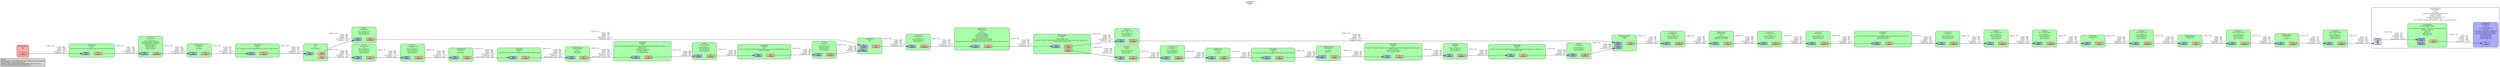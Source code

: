 digraph pipeline {
  rankdir=LR;
  fontname="sans";
  fontsize="10";
  labelloc=t;
  nodesep=.1;
  ranksep=.2;
  label="<GstPipeline>\npipeline0\n[>]";
  node [style="filled,rounded", shape=box, fontsize="9", fontname="sans", margin="0.0,0.0"];
  edge [labelfontsize="6", fontsize="9", fontname="monospace"];
  
  legend [
    pos="0,0!",
    margin="0.05,0.05",
    style="filled",
    label="Legend\lElement-States: [~] void-pending, [0] null, [-] ready, [=] paused, [>] playing\lPad-Activation: [-] none, [>] push, [<] pull\lPad-Flags: [b]locked, [f]lushing, [b]locking, [E]OS; upper-case is set\lPad-Task: [T] has started task, [t] has paused task\l",
  ];
  subgraph cluster_capsfilter3_0x8a94b40 {
    fontname="Bitstream Vera Sans";
    fontsize="8";
    style="filled,rounded";
    color=black;
    label="GstCapsFilter\ncapsfilter3\n[>]\ncaps=video/x-raw, format=(string)RGB, width=(int)128, height=(int)256";
    subgraph cluster_capsfilter3_0x8a94b40_sink {
      label="";
      style="invis";
      capsfilter3_0x8a94b40_sink_0x8a799e0 [color=black, fillcolor="#aaaaff", label="sink\n[>][bfb]", height="0.2", style="filled,solid"];
    }

    subgraph cluster_capsfilter3_0x8a94b40_src {
      label="";
      style="invis";
      capsfilter3_0x8a94b40_src_0x8a79c30 [color=black, fillcolor="#ffaaaa", label="src\n[>][bfb]", height="0.2", style="filled,solid"];
    }

    capsfilter3_0x8a94b40_sink_0x8a799e0 -> capsfilter3_0x8a94b40_src_0x8a79c30 [style="invis"];
    fillcolor="#aaffaa";
  }

  capsfilter3_0x8a94b40_src_0x8a79c30 -> videoconvert1_0x9f899a0_sink_0x8a48bf0 [label="video/x-raw\l              format: RGB\l               width: 128\l              height: 256\l           framerate: 0/1\l"]
  subgraph cluster_capsfilter2_0x8a94800 {
    fontname="Bitstream Vera Sans";
    fontsize="8";
    style="filled,rounded";
    color=black;
    label="GstCapsFilter\ncapsfilter2\n[>]\ncaps=video/x-raw, format=(string)RGB, width=(int)640, height=(int)640";
    subgraph cluster_capsfilter2_0x8a94800_sink {
      label="";
      style="invis";
      capsfilter2_0x8a94800_sink_0x8a79540 [color=black, fillcolor="#aaaaff", label="sink\n[>][bfb]", height="0.2", style="filled,solid"];
    }

    subgraph cluster_capsfilter2_0x8a94800_src {
      label="";
      style="invis";
      capsfilter2_0x8a94800_src_0x8a79790 [color=black, fillcolor="#ffaaaa", label="src\n[>][bfb]", height="0.2", style="filled,solid"];
    }

    capsfilter2_0x8a94800_sink_0x8a79540 -> capsfilter2_0x8a94800_src_0x8a79790 [style="invis"];
    fillcolor="#aaffaa";
  }

  capsfilter2_0x8a94800_src_0x8a79790 -> videoconvert0_0x9f88b00_sink_0x9f908b0 [label="video/x-raw\l              format: RGB\l               width: 640\l              height: 640\l         colorimetry: 1:1:5:1\l           framerate: 30/1\l  pixel-aspect-ratio: 16/9\l"]
  subgraph cluster_capsfilter1_0x8a944c0 {
    fontname="Bitstream Vera Sans";
    fontsize="8";
    style="filled,rounded";
    color=black;
    label="GstCapsFilter\ncapsfilter1\n[>]\ncaps=video/x-raw, format=(string)RGB, width=(int)576, height=(int)324";
    subgraph cluster_capsfilter1_0x8a944c0_sink {
      label="";
      style="invis";
      capsfilter1_0x8a944c0_sink_0x8a790a0 [color=black, fillcolor="#aaaaff", label="sink\n[>][bfb]", height="0.2", style="filled,solid"];
    }

    subgraph cluster_capsfilter1_0x8a944c0_src {
      label="";
      style="invis";
      capsfilter1_0x8a944c0_src_0x8a792f0 [color=black, fillcolor="#ffaaaa", label="src\n[>][bfb]", height="0.2", style="filled,solid"];
    }

    capsfilter1_0x8a944c0_sink_0x8a790a0 -> capsfilter1_0x8a944c0_src_0x8a792f0 [style="invis"];
    fillcolor="#aaffaa";
  }

  capsfilter1_0x8a944c0_src_0x8a792f0 -> t_0x9f71150_sink_0x9f6f070 [label="video/x-raw\l              format: RGB\l               width: 576\l              height: 324\l         colorimetry: 1:1:5:1\l           framerate: 30/1\l"]
  subgraph cluster_capsfilter0_0x8a94180 {
    fontname="Bitstream Vera Sans";
    fontsize="8";
    style="filled,rounded";
    color=black;
    label="GstCapsFilter\ncapsfilter0\n[>]\ncaps=video/x-raw, format=(string)RGB, width=(int)2304, height=(int)1296";
    subgraph cluster_capsfilter0_0x8a94180_sink {
      label="";
      style="invis";
      capsfilter0_0x8a94180_sink_0x8a78c00 [color=black, fillcolor="#aaaaff", label="sink\n[>][bfb]", height="0.2", style="filled,solid"];
    }

    subgraph cluster_capsfilter0_0x8a94180_src {
      label="";
      style="invis";
      capsfilter0_0x8a94180_src_0x8a78e50 [color=black, fillcolor="#ffaaaa", label="src\n[>][bfb]", height="0.2", style="filled,solid"];
    }

    capsfilter0_0x8a94180_sink_0x8a78c00 -> capsfilter0_0x8a94180_src_0x8a78e50 [style="invis"];
    fillcolor="#aaffaa";
  }

  capsfilter0_0x8a94180_src_0x8a78e50 -> queue_src_scale_0x9f7c110_sink_0x9f6e730 [label="video/x-raw\l              format: RGB\l               width: 2304\l              height: 1296\l         colorimetry: 1:1:5:1\l           framerate: 30/1\l"]
  subgraph cluster_hailo_display_0x8a90050 {
    fontname="Bitstream Vera Sans";
    fontsize="8";
    style="filled,rounded";
    color=black;
    label="GstFPSDisplaySink\nhailo_display\n[>]\nsync=FALSE\nvideo-sink=(GstXvImageSink) xvimagesink0\nmax-fps=27.177647\nmin-fps=21.950911\nsignal-fps-measurements=TRUE\nframes-rendered=69\nlast-message=\"rendered: 66, dropped: 0, current: 27.18, average: 25.38\"";
    subgraph cluster_hailo_display_0x8a90050_sink {
      label="";
      style="invis";
      _proxypad0_0x9f74390 [color=black, fillcolor="#ddddff", label="proxypad0\n[>][bfb]", height="0.2", style="filled,solid"];
    hailo_display_0x8a90050_sink_0x8a92050 -> _proxypad0_0x9f74390 [style=dashed, minlen=0]
      hailo_display_0x8a90050_sink_0x8a92050 [color=black, fillcolor="#ddddff", label="sink\n[>][bfb]", height="0.2", style="filled,solid"];
    }

    fillcolor="#ffffff";
    subgraph cluster_fps_display_text_overlay_0xc1ec060 {
      fontname="Bitstream Vera Sans";
      fontsize="8";
      style="filled,rounded";
      color=black;
      label="GstTextOverlay\nfps-display-text-overlay\n[>]\ntext=\"rendered: 66, dropped: 0, current: 27.18, average: 25.38\"\nfont-desc=\"Sans 15\"\ntext-x=29\ntext-y=277\ntext-width=516\ntext-height=20";
      subgraph cluster_fps_display_text_overlay_0xc1ec060_sink {
        label="";
        style="invis";
        fps_display_text_overlay_0xc1ec060_video_sink_0xa92c1b0 [color=black, fillcolor="#aaaaff", label="video_sink\n[>][bfb]", height="0.2", style="filled,solid"];
        fps_display_text_overlay_0xc1ec060_text_sink_0xa92c400 [color=black, fillcolor="#aaaaff", label="text_sink\n[>][bfb]", height="0.2", style="filled,solid"];
      }

      subgraph cluster_fps_display_text_overlay_0xc1ec060_src {
        label="";
        style="invis";
        fps_display_text_overlay_0xc1ec060_src_0xa92c650 [color=black, fillcolor="#ffaaaa", label="src\n[>][bfb]", height="0.2", style="filled,solid"];
      }

      fps_display_text_overlay_0xc1ec060_video_sink_0xa92c1b0 -> fps_display_text_overlay_0xc1ec060_src_0xa92c650 [style="invis"];
      fillcolor="#aaffaa";
    }

    _proxypad0_0x9f74390 -> fps_display_text_overlay_0xc1ec060_video_sink_0xa92c1b0 [label="video/x-raw\l               width: 576\l              height: 324\l           framerate: 30/1\l              format: YV12\l         colorimetry: 2:4:5:1\l"]
    fps_display_text_overlay_0xc1ec060_src_0xa92c650 -> xvimagesink0_0x8a8c770_sink_0x8a789b0 [label="video/x-raw\l               width: 576\l              height: 324\l           framerate: 30/1\l              format: YV12\l         colorimetry: 2:4:5:1\l"]
    subgraph cluster_xvimagesink0_0x8a8c770 {
      fontname="Bitstream Vera Sans";
      fontsize="8";
      style="filled,rounded";
      color=black;
      label="GstXvImageSink\nxvimagesink0\n[>]\nsync=FALSE\nmax-lateness=5000000\nqos=TRUE\nlast-sample=((GstSample*) 0x9f52ec0)\nprocessing-deadline=15000000\ndevice-name=\"glamor textured video\"\ndouble-buffer=FALSE\ncolorkey=526352\nwindow-width=576\nwindow-height=324";
      subgraph cluster_xvimagesink0_0x8a8c770_sink {
        label="";
        style="invis";
        xvimagesink0_0x8a8c770_sink_0x8a789b0 [color=black, fillcolor="#aaaaff", label="sink\n[>][bfb]", height="0.2", style="filled,solid"];
      }

      fillcolor="#aaaaff";
    }

  }

  subgraph cluster_queue_hailo_display_0x8a7c1b0 {
    fontname="Bitstream Vera Sans";
    fontsize="8";
    style="filled,rounded";
    color=black;
    label="GstQueue\nqueue_hailo_display\n[>]\nmax-size-buffers=3\nmax-size-bytes=0\nmax-size-time=0\nleaky=upstream";
    subgraph cluster_queue_hailo_display_0x8a7c1b0_sink {
      label="";
      style="invis";
      queue_hailo_display_0x8a7c1b0_sink_0x8a78510 [color=black, fillcolor="#aaaaff", label="sink\n[>][bfb]", height="0.2", style="filled,solid"];
    }

    subgraph cluster_queue_hailo_display_0x8a7c1b0_src {
      label="";
      style="invis";
      queue_hailo_display_0x8a7c1b0_src_0x8a78760 [color=black, fillcolor="#ffaaaa", label="src\n[>][bfb][T]", height="0.2", style="filled,solid"];
    }

    queue_hailo_display_0x8a7c1b0_sink_0x8a78510 -> queue_hailo_display_0x8a7c1b0_src_0x8a78760 [style="invis"];
    fillcolor="#aaffaa";
  }

  queue_hailo_display_0x8a7c1b0_src_0x8a78760 -> hailo_display_0x8a90050_sink_0x8a92050 [label="video/x-raw\l               width: 576\l              height: 324\l           framerate: 30/1\l              format: YV12\l         colorimetry: 2:4:5:1\l"]
  subgraph cluster_videoconvert2_0x9f89e80 {
    fontname="Bitstream Vera Sans";
    fontsize="8";
    style="filled,rounded";
    color=black;
    label="GstVideoConvert\nvideoconvert2\n[>]\nn-threads=3";
    subgraph cluster_videoconvert2_0x9f89e80_sink {
      label="";
      style="invis";
      videoconvert2_0x9f89e80_sink_0x8a78070 [color=black, fillcolor="#aaaaff", label="sink\n[>][bfb]", height="0.2", style="filled,solid"];
    }

    subgraph cluster_videoconvert2_0x9f89e80_src {
      label="";
      style="invis";
      videoconvert2_0x9f89e80_src_0x8a782c0 [color=black, fillcolor="#ffaaaa", label="src\n[>][bfb]", height="0.2", style="filled,solid"];
    }

    videoconvert2_0x9f89e80_sink_0x8a78070 -> videoconvert2_0x9f89e80_src_0x8a782c0 [style="invis"];
    fillcolor="#aaffaa";
  }

  videoconvert2_0x9f89e80_src_0x8a782c0 -> queue_hailo_display_0x8a7c1b0_sink_0x8a78510 [label="video/x-raw\l               width: 576\l              height: 324\l           framerate: 30/1\l              format: YV12\l         colorimetry: 2:4:5:1\l"]
  subgraph cluster_queue_videoconvert_0x8a4dcb0 {
    fontname="Bitstream Vera Sans";
    fontsize="8";
    style="filled,rounded";
    color=black;
    label="GstQueue\nqueue_videoconvert\n[>]\nmax-size-buffers=3\nmax-size-bytes=0\nmax-size-time=0\nleaky=upstream";
    subgraph cluster_queue_videoconvert_0x8a4dcb0_sink {
      label="";
      style="invis";
      queue_videoconvert_0x8a4dcb0_sink_0x8a65a60 [color=black, fillcolor="#aaaaff", label="sink\n[>][bfb]", height="0.2", style="filled,solid"];
    }

    subgraph cluster_queue_videoconvert_0x8a4dcb0_src {
      label="";
      style="invis";
      queue_videoconvert_0x8a4dcb0_src_0x8a65cb0 [color=black, fillcolor="#ffaaaa", label="src\n[>][bfb][T]", height="0.2", style="filled,solid"];
    }

    queue_videoconvert_0x8a4dcb0_sink_0x8a65a60 -> queue_videoconvert_0x8a4dcb0_src_0x8a65cb0 [style="invis"];
    fillcolor="#aaffaa";
  }

  queue_videoconvert_0x8a4dcb0_src_0x8a65cb0 -> videoconvert2_0x9f89e80_sink_0x8a78070 [label="video/x-raw\l              format: RGB\l               width: 576\l              height: 324\l         colorimetry: 1:1:5:1\l           framerate: 30/1\l"]
  subgraph cluster_hailooverlay0_0x8a762d0 {
    fontname="Bitstream Vera Sans";
    fontsize="8";
    style="filled,rounded";
    color=black;
    label="GstHailoOverlay\nhailooverlay0\n[>]";
    subgraph cluster_hailooverlay0_0x8a762d0_sink {
      label="";
      style="invis";
      hailooverlay0_0x8a762d0_sink_0x8a655c0 [color=black, fillcolor="#aaaaff", label="sink\n[>][bfb]", height="0.2", style="filled,solid"];
    }

    subgraph cluster_hailooverlay0_0x8a762d0_src {
      label="";
      style="invis";
      hailooverlay0_0x8a762d0_src_0x8a65810 [color=black, fillcolor="#ffaaaa", label="src\n[>][bfb]", height="0.2", style="filled,solid"];
    }

    hailooverlay0_0x8a762d0_sink_0x8a655c0 -> hailooverlay0_0x8a762d0_src_0x8a65810 [style="invis"];
    fillcolor="#aaffaa";
  }

  hailooverlay0_0x8a762d0_src_0x8a65810 -> queue_videoconvert_0x8a4dcb0_sink_0x8a65a60 [label="video/x-raw\l              format: RGB\l               width: 576\l              height: 324\l         colorimetry: 1:1:5:1\l           framerate: 30/1\l"]
  subgraph cluster_queue_hailooverlay_0x8a4d9b0 {
    fontname="Bitstream Vera Sans";
    fontsize="8";
    style="filled,rounded";
    color=black;
    label="GstQueue\nqueue_hailooverlay\n[>]\nmax-size-buffers=3\nmax-size-bytes=0\nmax-size-time=0\nleaky=upstream";
    subgraph cluster_queue_hailooverlay_0x8a4d9b0_sink {
      label="";
      style="invis";
      queue_hailooverlay_0x8a4d9b0_sink_0x8a65120 [color=black, fillcolor="#aaaaff", label="sink\n[>][bfb]", height="0.2", style="filled,solid"];
    }

    subgraph cluster_queue_hailooverlay_0x8a4d9b0_src {
      label="";
      style="invis";
      queue_hailooverlay_0x8a4d9b0_src_0x8a65370 [color=black, fillcolor="#ffaaaa", label="src\n[>][bfb][T]", height="0.2", style="filled,solid"];
    }

    queue_hailooverlay_0x8a4d9b0_sink_0x8a65120 -> queue_hailooverlay_0x8a4d9b0_src_0x8a65370 [style="invis"];
    fillcolor="#aaffaa";
  }

  queue_hailooverlay_0x8a4d9b0_src_0x8a65370 -> hailooverlay0_0x8a762d0_sink_0x8a655c0 [label="video/x-raw\l              format: RGB\l               width: 576\l              height: 324\l         colorimetry: 1:1:5:1\l           framerate: 30/1\l"]
  subgraph cluster_identity_callback_0x8a702c0 {
    fontname="Bitstream Vera Sans";
    fontsize="8";
    style="filled,rounded";
    color=black;
    label="GstIdentity\nidentity_callback\n[>]";
    subgraph cluster_identity_callback_0x8a702c0_sink {
      label="";
      style="invis";
      identity_callback_0x8a702c0_sink_0x8a64c80 [color=black, fillcolor="#aaaaff", label="sink\n[>][bfb]", height="0.2", style="filled,solid"];
    }

    subgraph cluster_identity_callback_0x8a702c0_src {
      label="";
      style="invis";
      identity_callback_0x8a702c0_src_0x8a64ed0 [color=black, fillcolor="#ffaaaa", label="src\n[>][bfb]", height="0.2", style="filled,solid"];
    }

    identity_callback_0x8a702c0_sink_0x8a64c80 -> identity_callback_0x8a702c0_src_0x8a64ed0 [style="invis"];
    fillcolor="#aaffaa";
  }

  identity_callback_0x8a702c0_src_0x8a64ed0 -> queue_hailooverlay_0x8a4d9b0_sink_0x8a65120 [label="video/x-raw\l              format: RGB\l               width: 576\l              height: 324\l         colorimetry: 1:1:5:1\l           framerate: 30/1\l"]
  subgraph cluster_queue_user_callback_0x8a4d6b0 {
    fontname="Bitstream Vera Sans";
    fontsize="8";
    style="filled,rounded";
    color=black;
    label="GstQueue\nqueue_user_callback\n[>]\nmax-size-buffers=3\nmax-size-bytes=0\nmax-size-time=0\nleaky=upstream";
    subgraph cluster_queue_user_callback_0x8a4d6b0_sink {
      label="";
      style="invis";
      queue_user_callback_0x8a4d6b0_sink_0x8a647e0 [color=black, fillcolor="#aaaaff", label="sink\n[>][bfb]", height="0.2", style="filled,solid"];
    }

    subgraph cluster_queue_user_callback_0x8a4d6b0_src {
      label="";
      style="invis";
      queue_user_callback_0x8a4d6b0_src_0x8a64a30 [color=black, fillcolor="#ffaaaa", label="src\n[>][bfb][T]", height="0.2", style="filled,solid"];
    }

    queue_user_callback_0x8a4d6b0_sink_0x8a647e0 -> queue_user_callback_0x8a4d6b0_src_0x8a64a30 [style="invis"];
    fillcolor="#aaffaa";
  }

  queue_user_callback_0x8a4d6b0_src_0x8a64a30 -> identity_callback_0x8a702c0_sink_0x8a64c80 [label="video/x-raw\l              format: RGB\l               width: 576\l              height: 324\l         colorimetry: 1:1:5:1\l           framerate: 30/1\l"]
  subgraph cluster_queue_hailo_python_0x8a4d3b0 {
    fontname="Bitstream Vera Sans";
    fontsize="8";
    style="filled,rounded";
    color=black;
    label="GstQueue\nqueue_hailo_python\n[>]\nmax-size-buffers=3\nmax-size-bytes=0\nmax-size-time=0\nleaky=upstream";
    subgraph cluster_queue_hailo_python_0x8a4d3b0_sink {
      label="";
      style="invis";
      queue_hailo_python_0x8a4d3b0_sink_0x8a64340 [color=black, fillcolor="#aaaaff", label="sink\n[>][bfb]", height="0.2", style="filled,solid"];
    }

    subgraph cluster_queue_hailo_python_0x8a4d3b0_src {
      label="";
      style="invis";
      queue_hailo_python_0x8a4d3b0_src_0x8a64590 [color=black, fillcolor="#ffaaaa", label="src\n[>][bfb][T]", height="0.2", style="filled,solid"];
    }

    queue_hailo_python_0x8a4d3b0_sink_0x8a64340 -> queue_hailo_python_0x8a4d3b0_src_0x8a64590 [style="invis"];
    fillcolor="#aaffaa";
  }

  queue_hailo_python_0x8a4d3b0_src_0x8a64590 -> queue_user_callback_0x8a4d6b0_sink_0x8a647e0 [label="video/x-raw\l              format: RGB\l               width: 576\l              height: 324\l         colorimetry: 1:1:5:1\l           framerate: 30/1\l"]
  subgraph cluster_hailo_post_draw_0x8a4d0b0 {
    fontname="Bitstream Vera Sans";
    fontsize="8";
    style="filled,rounded";
    color=black;
    label="GstQueue\nhailo_post_draw\n[>]\nmax-size-buffers=30\nmax-size-bytes=0\nmax-size-time=0";
    subgraph cluster_hailo_post_draw_0x8a4d0b0_sink {
      label="";
      style="invis";
      hailo_post_draw_0x8a4d0b0_sink_0x8a57c70 [color=black, fillcolor="#aaaaff", label="sink\n[>][bfb]", height="0.2", style="filled,solid"];
    }

    subgraph cluster_hailo_post_draw_0x8a4d0b0_src {
      label="";
      style="invis";
      hailo_post_draw_0x8a4d0b0_src_0x8a640f0 [color=black, fillcolor="#ffaaaa", label="src\n[>][bfb][T]", height="0.2", style="filled,solid"];
    }

    hailo_post_draw_0x8a4d0b0_sink_0x8a57c70 -> hailo_post_draw_0x8a4d0b0_src_0x8a640f0 [style="invis"];
    fillcolor="#aaffaa";
  }

  hailo_post_draw_0x8a4d0b0_src_0x8a640f0 -> queue_hailo_python_0x8a4d3b0_sink_0x8a64340 [label="video/x-raw\l              format: RGB\l               width: 576\l              height: 324\l         colorimetry: 1:1:5:1\l           framerate: 30/1\l"]
  subgraph cluster_hailofilter2_0x8a38860 {
    fontname="Bitstream Vera Sans";
    fontsize="8";
    style="filled,rounded";
    color=black;
    label="GstHailofilter\nhailofilter2\n[>]\nso-path=\"/home/rpi5-reanov/Documents/RoadFlea/hailo-rpi5-examples/basic_pipelines/../re…\nuse-gst-buffer=TRUE\nconfig-path=\"NULL\"";
    subgraph cluster_hailofilter2_0x8a38860_sink {
      label="";
      style="invis";
      hailofilter2_0x8a38860_sink_0x8a577d0 [color=black, fillcolor="#aaaaff", label="sink\n[>][bfb]", height="0.2", style="filled,solid"];
    }

    subgraph cluster_hailofilter2_0x8a38860_src {
      label="";
      style="invis";
      hailofilter2_0x8a38860_src_0x8a57a20 [color=black, fillcolor="#ffaaaa", label="src\n[>][bfb]", height="0.2", style="filled,solid"];
    }

    hailofilter2_0x8a38860_sink_0x8a577d0 -> hailofilter2_0x8a38860_src_0x8a57a20 [style="invis"];
    fillcolor="#aaffaa";
  }

  hailofilter2_0x8a38860_src_0x8a57a20 -> hailo_post_draw_0x8a4d0b0_sink_0x8a57c70 [label="video/x-raw\l              format: RGB\l               width: 576\l              height: 324\l         colorimetry: 1:1:5:1\l           framerate: 30/1\l"]
  subgraph cluster_hailo_pre_draw_0x8a4cdb0 {
    fontname="Bitstream Vera Sans";
    fontsize="8";
    style="filled,rounded";
    color=black;
    label="GstQueue\nhailo_pre_draw\n[>]\nmax-size-buffers=30\nmax-size-bytes=0\nmax-size-time=0";
    subgraph cluster_hailo_pre_draw_0x8a4cdb0_sink {
      label="";
      style="invis";
      hailo_pre_draw_0x8a4cdb0_sink_0x8a57330 [color=black, fillcolor="#aaaaff", label="sink\n[>][bfb]", height="0.2", style="filled,solid"];
    }

    subgraph cluster_hailo_pre_draw_0x8a4cdb0_src {
      label="";
      style="invis";
      hailo_pre_draw_0x8a4cdb0_src_0x8a57580 [color=black, fillcolor="#ffaaaa", label="src\n[>][bfb][T]", height="0.2", style="filled,solid"];
    }

    hailo_pre_draw_0x8a4cdb0_sink_0x8a57330 -> hailo_pre_draw_0x8a4cdb0_src_0x8a57580 [style="invis"];
    fillcolor="#aaffaa";
  }

  hailo_pre_draw_0x8a4cdb0_src_0x8a57580 -> hailofilter2_0x8a38860_sink_0x8a577d0 [label="video/x-raw\l              format: RGB\l               width: 576\l              height: 324\l         colorimetry: 1:1:5:1\l           framerate: 30/1\l"]
  subgraph cluster_hailo_post_gallery_0x8a4cab0 {
    fontname="Bitstream Vera Sans";
    fontsize="8";
    style="filled,rounded";
    color=black;
    label="GstQueue\nhailo_post_gallery\n[>]\nmax-size-buffers=30\nmax-size-bytes=0\nmax-size-time=0";
    subgraph cluster_hailo_post_gallery_0x8a4cab0_sink {
      label="";
      style="invis";
      hailo_post_gallery_0x8a4cab0_sink_0x8a56e90 [color=black, fillcolor="#aaaaff", label="sink\n[>][bfb]", height="0.2", style="filled,solid"];
    }

    subgraph cluster_hailo_post_gallery_0x8a4cab0_src {
      label="";
      style="invis";
      hailo_post_gallery_0x8a4cab0_src_0x8a570e0 [color=black, fillcolor="#ffaaaa", label="src\n[>][bfb][T]", height="0.2", style="filled,solid"];
    }

    hailo_post_gallery_0x8a4cab0_sink_0x8a56e90 -> hailo_post_gallery_0x8a4cab0_src_0x8a570e0 [style="invis"];
    fillcolor="#aaffaa";
  }

  hailo_post_gallery_0x8a4cab0_src_0x8a570e0 -> hailo_pre_draw_0x8a4cdb0_sink_0x8a57330 [label="video/x-raw\l              format: RGB\l               width: 576\l              height: 324\l         colorimetry: 1:1:5:1\l           framerate: 30/1\l"]
  subgraph cluster_hailogallery0_0x8a5c300 {
    fontname="Bitstream Vera Sans";
    fontsize="8";
    style="filled,rounded";
    color=black;
    label="GstHailoGallery\nhailogallery0\n[>]\nclass-id=1\nsimilarity-thr=0.400000\ngallery-file-path=NULL";
    subgraph cluster_hailogallery0_0x8a5c300_sink {
      label="";
      style="invis";
      hailogallery0_0x8a5c300_sink_0x8a569f0 [color=black, fillcolor="#aaaaff", label="sink\n[>][bfb]", height="0.2", style="filled,solid"];
    }

    subgraph cluster_hailogallery0_0x8a5c300_src {
      label="";
      style="invis";
      hailogallery0_0x8a5c300_src_0x8a56c40 [color=black, fillcolor="#ffaaaa", label="src\n[>][bfb]", height="0.2", style="filled,solid"];
    }

    hailogallery0_0x8a5c300_sink_0x8a569f0 -> hailogallery0_0x8a5c300_src_0x8a56c40 [style="invis"];
    fillcolor="#aaffaa";
  }

  hailogallery0_0x8a5c300_src_0x8a56c40 -> hailo_post_gallery_0x8a4cab0_sink_0x8a56e90 [label="video/x-raw\l              format: RGB\l               width: 576\l              height: 324\l         colorimetry: 1:1:5:1\l           framerate: 30/1\l"]
  subgraph cluster_hailo_pre_gallery_0x8a4c7b0 {
    fontname="Bitstream Vera Sans";
    fontsize="8";
    style="filled,rounded";
    color=black;
    label="GstQueue\nhailo_pre_gallery\n[>]\nmax-size-buffers=30\nmax-size-bytes=0\nmax-size-time=0";
    subgraph cluster_hailo_pre_gallery_0x8a4c7b0_sink {
      label="";
      style="invis";
      hailo_pre_gallery_0x8a4c7b0_sink_0x8a56550 [color=black, fillcolor="#aaaaff", label="sink\n[>][bfb]", height="0.2", style="filled,solid"];
    }

    subgraph cluster_hailo_pre_gallery_0x8a4c7b0_src {
      label="";
      style="invis";
      hailo_pre_gallery_0x8a4c7b0_src_0x8a567a0 [color=black, fillcolor="#ffaaaa", label="src\n[>][bfb][T]", height="0.2", style="filled,solid"];
    }

    hailo_pre_gallery_0x8a4c7b0_sink_0x8a56550 -> hailo_pre_gallery_0x8a4c7b0_src_0x8a567a0 [style="invis"];
    fillcolor="#aaffaa";
  }

  hailo_pre_gallery_0x8a4c7b0_src_0x8a567a0 -> hailogallery0_0x8a5c300_sink_0x8a569f0 [label="video/x-raw\l              format: RGB\l               width: 576\l              height: 324\l         colorimetry: 1:1:5:1\l           framerate: 30/1\l"]
  subgraph cluster_queue_hmux2_0x8a4c4b0 {
    fontname="Bitstream Vera Sans";
    fontsize="8";
    style="filled,rounded";
    color=black;
    label="GstQueue\nqueue_hmux2\n[>]\nmax-size-buffers=3\nmax-size-bytes=0\nmax-size-time=0";
    subgraph cluster_queue_hmux2_0x8a4c4b0_sink {
      label="";
      style="invis";
      queue_hmux2_0x8a4c4b0_sink_0x8a560b0 [color=black, fillcolor="#aaaaff", label="sink\n[>][bfb]", height="0.2", style="filled,solid"];
    }

    subgraph cluster_queue_hmux2_0x8a4c4b0_src {
      label="";
      style="invis";
      queue_hmux2_0x8a4c4b0_src_0x8a56300 [color=black, fillcolor="#ffaaaa", label="src\n[>][bfb][T]", height="0.2", style="filled,solid"];
    }

    queue_hmux2_0x8a4c4b0_sink_0x8a560b0 -> queue_hmux2_0x8a4c4b0_src_0x8a56300 [style="invis"];
    fillcolor="#aaffaa";
  }

  queue_hmux2_0x8a4c4b0_src_0x8a56300 -> hmux2_0x9f6c290_sink_1_0x8a3b380 [label="video/x-raw\l              format: RGB\l               width: 128\l              height: 256\l           framerate: 0/1\l"]
  subgraph cluster_hailofilter1_0x8a384f0 {
    fontname="Bitstream Vera Sans";
    fontsize="8";
    style="filled,rounded";
    color=black;
    label="GstHailofilter\nhailofilter1\n[>]\nso-path=\"/home/rpi5-reanov/Documents/RoadFlea/hailo-rpi5-examples/basic_pipelines/../re…\nconfig-path=\"NULL\"";
    subgraph cluster_hailofilter1_0x8a384f0_sink {
      label="";
      style="invis";
      hailofilter1_0x8a384f0_sink_0x8a499d0 [color=black, fillcolor="#aaaaff", label="sink\n[>][bfb]", height="0.2", style="filled,solid"];
    }

    subgraph cluster_hailofilter1_0x8a384f0_src {
      label="";
      style="invis";
      hailofilter1_0x8a384f0_src_0x8a49c20 [color=black, fillcolor="#ffaaaa", label="src\n[>][bfb]", height="0.2", style="filled,solid"];
    }

    hailofilter1_0x8a384f0_sink_0x8a499d0 -> hailofilter1_0x8a384f0_src_0x8a49c20 [style="invis"];
    fillcolor="#aaffaa";
  }

  hailofilter1_0x8a384f0_src_0x8a49c20 -> queue_hmux2_0x8a4c4b0_sink_0x8a560b0 [label="video/x-raw\l              format: RGB\l               width: 128\l              height: 256\l           framerate: 0/1\l"]
  subgraph cluster_reid_post_q_0x8a4c1b0 {
    fontname="Bitstream Vera Sans";
    fontsize="8";
    style="filled,rounded";
    color=black;
    label="GstQueue\nreid_post_q\n[>]\nmax-size-buffers=10\nmax-size-bytes=0\nmax-size-time=0";
    subgraph cluster_reid_post_q_0x8a4c1b0_sink {
      label="";
      style="invis";
      reid_post_q_0x8a4c1b0_sink_0x8a49530 [color=black, fillcolor="#aaaaff", label="sink\n[>][bfb]", height="0.2", style="filled,solid"];
    }

    subgraph cluster_reid_post_q_0x8a4c1b0_src {
      label="";
      style="invis";
      reid_post_q_0x8a4c1b0_src_0x8a49780 [color=black, fillcolor="#ffaaaa", label="src\n[>][bfb][T]", height="0.2", style="filled,solid"];
    }

    reid_post_q_0x8a4c1b0_sink_0x8a49530 -> reid_post_q_0x8a4c1b0_src_0x8a49780 [style="invis"];
    fillcolor="#aaffaa";
  }

  reid_post_q_0x8a4c1b0_src_0x8a49780 -> hailofilter1_0x8a384f0_sink_0x8a499d0 [label="video/x-raw\l              format: RGB\l               width: 128\l              height: 256\l           framerate: 0/1\l"]
  subgraph cluster_hailonet1_0x8a30550 {
    fontname="Bitstream Vera Sans";
    fontsize="8";
    style="filled,rounded";
    color=black;
    label="GstHailoNet\nhailonet1\n[>]\nhef-path=\"/home/rpi5-reanov/Documents/RoadFlea/hailo-rpi5-examples/basic_pipelines/../re…\ndevice-count=0\nvdevice-group-id=NULL\nforce-writable=TRUE";
    subgraph cluster_hailonet1_0x8a30550_sink {
      label="";
      style="invis";
      hailonet1_0x8a30550_sink_0x8a49090 [color=black, fillcolor="#aaaaff", label="sink\n[>][bfb]", height="0.2", style="filled,solid"];
    }

    subgraph cluster_hailonet1_0x8a30550_src {
      label="";
      style="invis";
      hailonet1_0x8a30550_src_0x8a492e0 [color=black, fillcolor="#ffaaaa", label="src\n[>][bfb]", height="0.2", style="filled,solid"];
    }

    hailonet1_0x8a30550_sink_0x8a49090 -> hailonet1_0x8a30550_src_0x8a492e0 [style="invis"];
    fillcolor="#aaffaa";
  }

  hailonet1_0x8a30550_src_0x8a492e0 -> reid_post_q_0x8a4c1b0_sink_0x8a49530 [label="video/x-raw\l              format: RGB\l               width: 128\l              height: 256\l           framerate: 0/1\l"]
  subgraph cluster_videoconvert1_0x9f899a0 {
    fontname="Bitstream Vera Sans";
    fontsize="8";
    style="filled,rounded";
    color=black;
    label="GstVideoConvert\nvideoconvert1\n[>]\nqos=TRUE\nn-threads=3";
    subgraph cluster_videoconvert1_0x9f899a0_sink {
      label="";
      style="invis";
      videoconvert1_0x9f899a0_sink_0x8a48bf0 [color=black, fillcolor="#aaaaff", label="sink\n[>][bfb]", height="0.2", style="filled,solid"];
    }

    subgraph cluster_videoconvert1_0x9f899a0_src {
      label="";
      style="invis";
      videoconvert1_0x9f899a0_src_0x8a48e40 [color=black, fillcolor="#ffaaaa", label="src\n[>][bfb]", height="0.2", style="filled,solid"];
    }

    videoconvert1_0x9f899a0_sink_0x8a48bf0 -> videoconvert1_0x9f899a0_src_0x8a48e40 [style="invis"];
    fillcolor="#aaffaa";
  }

  videoconvert1_0x9f899a0_src_0x8a48e40 -> hailonet1_0x8a30550_sink_0x8a49090 [label="video/x-raw\l              format: RGB\l               width: 128\l              height: 256\l           framerate: 0/1\l"]
  subgraph cluster_videoscale2_0x9f894c0 {
    fontname="Bitstream Vera Sans";
    fontsize="8";
    style="filled,rounded";
    color=black;
    label="GstVideoScale\nvideoscale2\n[>]\nqos=TRUE";
    subgraph cluster_videoscale2_0x9f894c0_sink {
      label="";
      style="invis";
      videoscale2_0x9f894c0_sink_0x8a48750 [color=black, fillcolor="#aaaaff", label="sink\n[>][bfb]", height="0.2", style="filled,solid"];
    }

    subgraph cluster_videoscale2_0x9f894c0_src {
      label="";
      style="invis";
      videoscale2_0x9f894c0_src_0x8a489a0 [color=black, fillcolor="#ffaaaa", label="src\n[>][bfb]", height="0.2", style="filled,solid"];
    }

    videoscale2_0x9f894c0_sink_0x8a48750 -> videoscale2_0x9f894c0_src_0x8a489a0 [style="invis"];
    fillcolor="#aaffaa";
  }

  videoscale2_0x9f894c0_src_0x8a489a0 -> capsfilter3_0x8a94b40_sink_0x8a799e0 [label="video/x-raw\l              format: RGB\l               width: 128\l              height: 256\l           framerate: 0/1\l"]
  subgraph cluster_queue_src_scale2_0x9f7dc10 {
    fontname="Bitstream Vera Sans";
    fontsize="8";
    style="filled,rounded";
    color=black;
    label="GstQueue\nqueue_src_scale2\n[>]\nmax-size-buffers=3\nmax-size-bytes=0\nmax-size-time=0";
    subgraph cluster_queue_src_scale2_0x9f7dc10_sink {
      label="";
      style="invis";
      queue_src_scale2_0x9f7dc10_sink_0x8a482b0 [color=black, fillcolor="#aaaaff", label="sink\n[>][bfb]", height="0.2", style="filled,solid"];
    }

    subgraph cluster_queue_src_scale2_0x9f7dc10_src {
      label="";
      style="invis";
      queue_src_scale2_0x9f7dc10_src_0x8a48500 [color=black, fillcolor="#ffaaaa", label="src\n[>][bfb][T]", height="0.2", style="filled,solid"];
    }

    queue_src_scale2_0x9f7dc10_sink_0x8a482b0 -> queue_src_scale2_0x9f7dc10_src_0x8a48500 [style="invis"];
    fillcolor="#aaffaa";
  }

  queue_src_scale2_0x9f7dc10_src_0x8a48500 -> videoscale2_0x9f894c0_sink_0x8a48750 [label="video/x-raw\l              format: RGB\l               width: 128\l              height: 256\l           framerate: 0/1\l"]
  subgraph cluster_pre_reid_q_0x9f7d910 {
    fontname="Bitstream Vera Sans";
    fontsize="8";
    style="filled,rounded";
    color=black;
    label="GstQueue\npre_reid_q\n[>]\nmax-size-buffers=10\nmax-size-bytes=0\nmax-size-time=0";
    subgraph cluster_pre_reid_q_0x9f7d910_sink {
      label="";
      style="invis";
      pre_reid_q_0x9f7d910_sink_0x8a3bcc0 [color=black, fillcolor="#aaaaff", label="sink\n[>][bfb]", height="0.2", style="filled,solid"];
    }

    subgraph cluster_pre_reid_q_0x9f7d910_src {
      label="";
      style="invis";
      pre_reid_q_0x9f7d910_src_0x8a48060 [color=black, fillcolor="#ffaaaa", label="src\n[>][bfb][T]", height="0.2", style="filled,solid"];
    }

    pre_reid_q_0x9f7d910_sink_0x8a3bcc0 -> pre_reid_q_0x9f7d910_src_0x8a48060 [style="invis"];
    fillcolor="#aaffaa";
  }

  pre_reid_q_0x9f7d910_src_0x8a48060 -> queue_src_scale2_0x9f7dc10_sink_0x8a482b0 [label="video/x-raw\l              format: RGB\l               width: 128\l              height: 256\l           framerate: 0/1\l"]
  subgraph cluster_bypass_queue_reid_0x9f7d610 {
    fontname="Bitstream Vera Sans";
    fontsize="8";
    style="filled,rounded";
    color=black;
    label="GstQueue\nbypass_queue_reid\n[>]\nmax-size-buffers=20\nmax-size-bytes=0\nmax-size-time=0";
    subgraph cluster_bypass_queue_reid_0x9f7d610_sink {
      label="";
      style="invis";
      bypass_queue_reid_0x9f7d610_sink_0x8a3b820 [color=black, fillcolor="#aaaaff", label="sink\n[>][bfb]", height="0.2", style="filled,solid"];
    }

    subgraph cluster_bypass_queue_reid_0x9f7d610_src {
      label="";
      style="invis";
      bypass_queue_reid_0x9f7d610_src_0x8a3ba70 [color=black, fillcolor="#ffaaaa", label="src\n[>][bfb][T]", height="0.2", style="filled,solid"];
    }

    bypass_queue_reid_0x9f7d610_sink_0x8a3b820 -> bypass_queue_reid_0x9f7d610_src_0x8a3ba70 [style="invis"];
    fillcolor="#aaffaa";
  }

  bypass_queue_reid_0x9f7d610_src_0x8a3ba70 -> hmux2_0x9f6c290_sink_0_0x8a3b130 [label="video/x-raw\l              format: RGB\l               width: 576\l              height: 324\l         colorimetry: 1:1:5:1\l           framerate: 30/1\l"]
  subgraph cluster_hmux2_0x9f6c290 {
    fontname="Bitstream Vera Sans";
    fontsize="8";
    style="filled,rounded";
    color=black;
    label="GstHailoAggregator\nhmux2\n[>]";
    subgraph cluster_hmux2_0x9f6c290_sink {
      label="";
      style="invis";
      hmux2_0x9f6c290_sink_0_0x8a3b130 [color=black, fillcolor="#aaaaff", label="sink_0\n[>][bfb]", height="0.2", style="filled,solid"];
      hmux2_0x9f6c290_sink_1_0x8a3b380 [color=black, fillcolor="#aaaaff", label="sink_1\n[>][bfb]", height="0.2", style="filled,solid"];
    }

    subgraph cluster_hmux2_0x9f6c290_src {
      label="";
      style="invis";
      hmux2_0x9f6c290_src_0x8a3b5d0 [color=black, fillcolor="#ffaaaa", label="src\n[>][bfb]", height="0.2", style="filled,solid"];
    }

    hmux2_0x9f6c290_sink_0_0x8a3b130 -> hmux2_0x9f6c290_src_0x8a3b5d0 [style="invis"];
    fillcolor="#aaffaa";
  }

  hmux2_0x9f6c290_src_0x8a3b5d0 -> hailo_pre_gallery_0x8a4c7b0_sink_0x8a56550 [label="video/x-raw\l              format: RGB\l               width: 576\l              height: 324\l         colorimetry: 1:1:5:1\l           framerate: 30/1\l"]
  subgraph cluster_cropper2_0x8a44010 {
    fontname="Bitstream Vera Sans";
    fontsize="8";
    style="filled,rounded";
    color=black;
    label="GstHailoCropper\ncropper2\n[>]\ninternal-offset=TRUE\nso-path=\"/home/rpi5-reanov/Documents/RoadFlea/hailo-rpi5-examples/basic_pipelines/../re…\nfunction-name=\"create_crops\"";
    subgraph cluster_cropper2_0x8a44010_sink {
      label="";
      style="invis";
      cropper2_0x8a44010_sink_0x8a3aa40 [color=black, fillcolor="#aaaaff", label="sink\n[>][bfb]", height="0.2", style="filled,solid"];
    }

    subgraph cluster_cropper2_0x8a44010_src {
      label="";
      style="invis";
      cropper2_0x8a44010_src_0_0x8a3ac90 [color=black, fillcolor="#ffaaaa", label="src_0\n[>][bfb]", height="0.2", style="filled,solid"];
      cropper2_0x8a44010_src_1_0x8a3aee0 [color=black, fillcolor="#ffaaaa", label="src_1\n[>][bfb]", height="0.2", style="filled,solid"];
    }

    cropper2_0x8a44010_sink_0x8a3aa40 -> cropper2_0x8a44010_src_0_0x8a3ac90 [style="invis"];
    fillcolor="#aaffaa";
  }

  cropper2_0x8a44010_src_0_0x8a3ac90 -> bypass_queue_reid_0x9f7d610_sink_0x8a3b820 [label="video/x-raw\l              format: RGB\l               width: 576\l              height: 324\l         colorimetry: 1:1:5:1\l           framerate: 30/1\l"]
  cropper2_0x8a44010_src_1_0x8a3aee0 -> pre_reid_q_0x9f7d910_sink_0x8a3bcc0 [label="video/x-raw\l              format: RGB\l               width: 128\l              height: 256\l           framerate: 0/1\l"]
  subgraph cluster_hailo_tracker_0x9f88f70 {
    fontname="Bitstream Vera Sans";
    fontsize="8";
    style="filled,rounded";
    color=black;
    label="GstHailoTracker\nhailo_tracker\n[>]\nclass-id=1\niou-thr=0.700000\ninit-iou-thr=0.800000\nkeep-tracked-frames=4\nkeep-lost-frames=8\nstd-weight-position-box=0.010000\nstd-weight-velocity-box=0.001000\nhailo-objects-blacklist=\"hailo_landmarks,hailo_depth_mask,hailo_class_mask,hailo_matrix,\"";
    subgraph cluster_hailo_tracker_0x9f88f70_sink {
      label="";
      style="invis";
      hailo_tracker_0x9f88f70_sink_0x8a3a5a0 [color=black, fillcolor="#aaaaff", label="sink\n[>][bfb]", height="0.2", style="filled,solid"];
    }

    subgraph cluster_hailo_tracker_0x9f88f70_src {
      label="";
      style="invis";
      hailo_tracker_0x9f88f70_src_0x8a3a7f0 [color=black, fillcolor="#ffaaaa", label="src\n[>][bfb]", height="0.2", style="filled,solid"];
    }

    hailo_tracker_0x9f88f70_sink_0x8a3a5a0 -> hailo_tracker_0x9f88f70_src_0x8a3a7f0 [style="invis"];
    fillcolor="#aaffaa";
  }

  hailo_tracker_0x9f88f70_src_0x8a3a7f0 -> cropper2_0x8a44010_sink_0x8a3aa40 [label="video/x-raw\l              format: RGB\l               width: 576\l              height: 324\l         colorimetry: 1:1:5:1\l           framerate: 30/1\l"]
  subgraph cluster_hailo_pre_tracker_0x9f7d310 {
    fontname="Bitstream Vera Sans";
    fontsize="8";
    style="filled,rounded";
    color=black;
    label="GstQueue\nhailo_pre_tracker\n[>]\nmax-size-buffers=30\nmax-size-bytes=0\nmax-size-time=0";
    subgraph cluster_hailo_pre_tracker_0x9f7d310_sink {
      label="";
      style="invis";
      hailo_pre_tracker_0x9f7d310_sink_0x8a3a100 [color=black, fillcolor="#aaaaff", label="sink\n[>][bfb]", height="0.2", style="filled,solid"];
    }

    subgraph cluster_hailo_pre_tracker_0x9f7d310_src {
      label="";
      style="invis";
      hailo_pre_tracker_0x9f7d310_src_0x8a3a350 [color=black, fillcolor="#ffaaaa", label="src\n[>][bfb][T]", height="0.2", style="filled,solid"];
    }

    hailo_pre_tracker_0x9f7d310_sink_0x8a3a100 -> hailo_pre_tracker_0x9f7d310_src_0x8a3a350 [style="invis"];
    fillcolor="#aaffaa";
  }

  hailo_pre_tracker_0x9f7d310_src_0x8a3a350 -> hailo_tracker_0x9f88f70_sink_0x8a3a5a0 [label="video/x-raw\l              format: RGB\l               width: 576\l              height: 324\l         colorimetry: 1:1:5:1\l           framerate: 30/1\l"]
  subgraph cluster_queue_hmux_0x9f7d010 {
    fontname="Bitstream Vera Sans";
    fontsize="8";
    style="filled,rounded";
    color=black;
    label="GstQueue\nqueue_hmux\n[>]\nmax-size-buffers=3\nmax-size-bytes=0\nmax-size-time=0\nleaky=upstream";
    subgraph cluster_queue_hmux_0x9f7d010_sink {
      label="";
      style="invis";
      queue_hmux_0x9f7d010_sink_0x9f91b30 [color=black, fillcolor="#aaaaff", label="sink\n[>][bfb]", height="0.2", style="filled,solid"];
    }

    subgraph cluster_queue_hmux_0x9f7d010_src {
      label="";
      style="invis";
      queue_hmux_0x9f7d010_src_0x9f91d80 [color=black, fillcolor="#ffaaaa", label="src\n[>][bfb][T]", height="0.2", style="filled,solid"];
    }

    queue_hmux_0x9f7d010_sink_0x9f91b30 -> queue_hmux_0x9f7d010_src_0x9f91d80 [style="invis"];
    fillcolor="#aaffaa";
  }

  queue_hmux_0x9f7d010_src_0x9f91d80 -> hmux_0x9f6c0b0_sink_1_0x9f6e290 [label="video/x-raw\l              format: RGB\l               width: 640\l              height: 640\l           framerate: 0/1\l"]
  subgraph cluster_hailofilter0_0x8a38180 {
    fontname="Bitstream Vera Sans";
    fontsize="8";
    style="filled,rounded";
    color=black;
    label="GstHailofilter\nhailofilter0\n[>]\nso-path=\"/usr/lib/aarch64-linux-gnu/hailo/tappas//post-process/libyolov8pose_post.so\"\nconfig-path=\"NULL\"";
    subgraph cluster_hailofilter0_0x8a38180_sink {
      label="";
      style="invis";
      hailofilter0_0x8a38180_sink_0x9f91690 [color=black, fillcolor="#aaaaff", label="sink\n[>][bfb]", height="0.2", style="filled,solid"];
    }

    subgraph cluster_hailofilter0_0x8a38180_src {
      label="";
      style="invis";
      hailofilter0_0x8a38180_src_0x9f918e0 [color=black, fillcolor="#ffaaaa", label="src\n[>][bfb]", height="0.2", style="filled,solid"];
    }

    hailofilter0_0x8a38180_sink_0x9f91690 -> hailofilter0_0x8a38180_src_0x9f918e0 [style="invis"];
    fillcolor="#aaffaa";
  }

  hailofilter0_0x8a38180_src_0x9f918e0 -> queue_hmux_0x9f7d010_sink_0x9f91b30 [label="video/x-raw\l              format: RGB\l               width: 640\l              height: 640\l           framerate: 0/1\l"]
  subgraph cluster_queue_hailofilter_0x9f7cd10 {
    fontname="Bitstream Vera Sans";
    fontsize="8";
    style="filled,rounded";
    color=black;
    label="GstQueue\nqueue_hailofilter\n[>]\nmax-size-buffers=3\nmax-size-bytes=0\nmax-size-time=0\nleaky=upstream";
    subgraph cluster_queue_hailofilter_0x9f7cd10_sink {
      label="";
      style="invis";
      queue_hailofilter_0x9f7cd10_sink_0x9f911f0 [color=black, fillcolor="#aaaaff", label="sink\n[>][bfb]", height="0.2", style="filled,solid"];
    }

    subgraph cluster_queue_hailofilter_0x9f7cd10_src {
      label="";
      style="invis";
      queue_hailofilter_0x9f7cd10_src_0x9f91440 [color=black, fillcolor="#ffaaaa", label="src\n[>][bfb][T]", height="0.2", style="filled,solid"];
    }

    queue_hailofilter_0x9f7cd10_sink_0x9f911f0 -> queue_hailofilter_0x9f7cd10_src_0x9f91440 [style="invis"];
    fillcolor="#aaffaa";
  }

  queue_hailofilter_0x9f7cd10_src_0x9f91440 -> hailofilter0_0x8a38180_sink_0x9f91690 [label="video/x-raw\l              format: RGB\l               width: 640\l              height: 640\l           framerate: 0/1\l"]
  subgraph cluster_hailonet0_0x8a30020 {
    fontname="Bitstream Vera Sans";
    fontsize="8";
    style="filled,rounded";
    color=black;
    label="GstHailoNet\nhailonet0\n[>]\nhef-path=\"/home/rpi5-reanov/Documents/RoadFlea/hailo-rpi5-examples/basic_pipelines/../re…\nbatch-size=2\ndevice-count=0\nvdevice-group-id=NULL\nis-active=TRUE\nforce-writable=TRUE";
    subgraph cluster_hailonet0_0x8a30020_sink {
      label="";
      style="invis";
      hailonet0_0x8a30020_sink_0x9f90d50 [color=black, fillcolor="#aaaaff", label="sink\n[>][bfb]", height="0.2", style="filled,solid"];
    }

    subgraph cluster_hailonet0_0x8a30020_src {
      label="";
      style="invis";
      hailonet0_0x8a30020_src_0x9f90fa0 [color=black, fillcolor="#ffaaaa", label="src\n[>][bfb]", height="0.2", style="filled,solid"];
    }

    hailonet0_0x8a30020_sink_0x9f90d50 -> hailonet0_0x8a30020_src_0x9f90fa0 [style="invis"];
    fillcolor="#aaffaa";
  }

  hailonet0_0x8a30020_src_0x9f90fa0 -> queue_hailofilter_0x9f7cd10_sink_0x9f911f0 [label="video/x-raw\l              format: RGB\l               width: 640\l              height: 640\l           framerate: 0/1\l"]
  subgraph cluster_videoconvert0_0x9f88b00 {
    fontname="Bitstream Vera Sans";
    fontsize="8";
    style="filled,rounded";
    color=black;
    label="GstVideoConvert\nvideoconvert0\n[>]\nqos=TRUE\nn-threads=3";
    subgraph cluster_videoconvert0_0x9f88b00_sink {
      label="";
      style="invis";
      videoconvert0_0x9f88b00_sink_0x9f908b0 [color=black, fillcolor="#aaaaff", label="sink\n[>][bfb]", height="0.2", style="filled,solid"];
    }

    subgraph cluster_videoconvert0_0x9f88b00_src {
      label="";
      style="invis";
      videoconvert0_0x9f88b00_src_0x9f90b00 [color=black, fillcolor="#ffaaaa", label="src\n[>][bfb]", height="0.2", style="filled,solid"];
    }

    videoconvert0_0x9f88b00_sink_0x9f908b0 -> videoconvert0_0x9f88b00_src_0x9f90b00 [style="invis"];
    fillcolor="#aaffaa";
  }

  videoconvert0_0x9f88b00_src_0x9f90b00 -> hailonet0_0x8a30020_sink_0x9f90d50 [label="video/x-raw\l              format: RGB\l               width: 640\l              height: 640\l         colorimetry: 1:1:5:1\l           framerate: 30/1\l  pixel-aspect-ratio: 16/9\l"]
  subgraph cluster_videoscale1_0x9f88620 {
    fontname="Bitstream Vera Sans";
    fontsize="8";
    style="filled,rounded";
    color=black;
    label="GstVideoScale\nvideoscale1\n[>]\nqos=TRUE";
    subgraph cluster_videoscale1_0x9f88620_sink {
      label="";
      style="invis";
      videoscale1_0x9f88620_sink_0x9f90410 [color=black, fillcolor="#aaaaff", label="sink\n[>][bfb]", height="0.2", style="filled,solid"];
    }

    subgraph cluster_videoscale1_0x9f88620_src {
      label="";
      style="invis";
      videoscale1_0x9f88620_src_0x9f90660 [color=black, fillcolor="#ffaaaa", label="src\n[>][bfb]", height="0.2", style="filled,solid"];
    }

    videoscale1_0x9f88620_sink_0x9f90410 -> videoscale1_0x9f88620_src_0x9f90660 [style="invis"];
    fillcolor="#aaffaa";
  }

  videoscale1_0x9f88620_src_0x9f90660 -> capsfilter2_0x8a94800_sink_0x8a79540 [label="video/x-raw\l              format: RGB\l               width: 640\l              height: 640\l         colorimetry: 1:1:5:1\l           framerate: 30/1\l  pixel-aspect-ratio: 16/9\l"]
  subgraph cluster_queue_yolo_scale_0x9f7ca10 {
    fontname="Bitstream Vera Sans";
    fontsize="8";
    style="filled,rounded";
    color=black;
    label="GstQueue\nqueue_yolo_scale\n[>]\nmax-size-buffers=3\nmax-size-bytes=0\nmax-size-time=0\nleaky=upstream";
    subgraph cluster_queue_yolo_scale_0x9f7ca10_sink {
      label="";
      style="invis";
      queue_yolo_scale_0x9f7ca10_sink_0x9f6fc00 [color=black, fillcolor="#aaaaff", label="sink\n[>][bfb]", height="0.2", style="filled,solid"];
    }

    subgraph cluster_queue_yolo_scale_0x9f7ca10_src {
      label="";
      style="invis";
      queue_yolo_scale_0x9f7ca10_src_0x9f901c0 [color=black, fillcolor="#ffaaaa", label="src\n[>][bfb][T]", height="0.2", style="filled,solid"];
    }

    queue_yolo_scale_0x9f7ca10_sink_0x9f6fc00 -> queue_yolo_scale_0x9f7ca10_src_0x9f901c0 [style="invis"];
    fillcolor="#aaffaa";
  }

  queue_yolo_scale_0x9f7ca10_src_0x9f901c0 -> videoscale1_0x9f88620_sink_0x9f90410 [label="video/x-raw\l              format: RGB\l               width: 576\l              height: 324\l         colorimetry: 1:1:5:1\l           framerate: 30/1\l"]
  subgraph cluster_queue_hailonet_0x9f7c710 {
    fontname="Bitstream Vera Sans";
    fontsize="8";
    style="filled,rounded";
    color=black;
    label="GstQueue\nqueue_hailonet\n[>]\nmax-size-buffers=3\nmax-size-bytes=0\nmax-size-time=0\nleaky=upstream";
    subgraph cluster_queue_hailonet_0x9f7c710_sink {
      label="";
      style="invis";
      queue_hailonet_0x9f7c710_sink_0x9f6f760 [color=black, fillcolor="#aaaaff", label="sink\n[>][bfb]", height="0.2", style="filled,solid"];
    }

    subgraph cluster_queue_hailonet_0x9f7c710_src {
      label="";
      style="invis";
      queue_hailonet_0x9f7c710_src_0x9f6f9b0 [color=black, fillcolor="#ffaaaa", label="src\n[>][bfb][T]", height="0.2", style="filled,solid"];
    }

    queue_hailonet_0x9f7c710_sink_0x9f6f760 -> queue_hailonet_0x9f7c710_src_0x9f6f9b0 [style="invis"];
    fillcolor="#aaffaa";
  }

  queue_hailonet_0x9f7c710_src_0x9f6f9b0 -> queue_yolo_scale_0x9f7ca10_sink_0x9f6fc00 [label="video/x-raw\l              format: RGB\l               width: 576\l              height: 324\l         colorimetry: 1:1:5:1\l           framerate: 30/1\l"]
  subgraph cluster_bypass_queue_0x9f7c410 {
    fontname="Bitstream Vera Sans";
    fontsize="8";
    style="filled,rounded";
    color=black;
    label="GstQueue\nbypass_queue\n[>]\nmax-size-buffers=20\nmax-size-bytes=0\nmax-size-time=0";
    subgraph cluster_bypass_queue_0x9f7c410_sink {
      label="";
      style="invis";
      bypass_queue_0x9f7c410_sink_0x9f6f2c0 [color=black, fillcolor="#aaaaff", label="sink\n[>][bfb]", height="0.2", style="filled,solid"];
    }

    subgraph cluster_bypass_queue_0x9f7c410_src {
      label="";
      style="invis";
      bypass_queue_0x9f7c410_src_0x9f6f510 [color=black, fillcolor="#ffaaaa", label="src\n[>][bfb][T]", height="0.2", style="filled,solid"];
    }

    bypass_queue_0x9f7c410_sink_0x9f6f2c0 -> bypass_queue_0x9f7c410_src_0x9f6f510 [style="invis"];
    fillcolor="#aaffaa";
  }

  bypass_queue_0x9f7c410_src_0x9f6f510 -> hmux_0x9f6c0b0_sink_0_0x9f6e040 [label="video/x-raw\l              format: RGB\l               width: 576\l              height: 324\l         colorimetry: 1:1:5:1\l           framerate: 30/1\l"]
  subgraph cluster_t_0x9f71150 {
    fontname="Bitstream Vera Sans";
    fontsize="8";
    style="filled,rounded";
    color=black;
    label="GstTee\nt\n[>]\nnum-src-pads=2";
    subgraph cluster_t_0x9f71150_sink {
      label="";
      style="invis";
      t_0x9f71150_sink_0x9f6f070 [color=black, fillcolor="#aaaaff", label="sink\n[>][bfb]", height="0.2", style="filled,solid"];
    }

    subgraph cluster_t_0x9f71150_src {
      label="";
      style="invis";
      t_0x9f71150_src_0_0x9f745e0 [color=black, fillcolor="#ffaaaa", label="src_0\n[>][bfb]", height="0.2", style="filled,dashed"];
      t_0x9f71150_src_1_0x9f74840 [color=black, fillcolor="#ffaaaa", label="src_1\n[>][bfb]", height="0.2", style="filled,dashed"];
    }

    t_0x9f71150_sink_0x9f6f070 -> t_0x9f71150_src_0_0x9f745e0 [style="invis"];
    fillcolor="#aaffaa";
  }

  t_0x9f71150_src_0_0x9f745e0 -> bypass_queue_0x9f7c410_sink_0x9f6f2c0 [label="video/x-raw\l              format: RGB\l               width: 576\l              height: 324\l         colorimetry: 1:1:5:1\l           framerate: 30/1\l"]
  t_0x9f71150_src_1_0x9f74840 -> queue_hailonet_0x9f7c710_sink_0x9f6f760 [label="video/x-raw\l              format: RGB\l               width: 576\l              height: 324\l         colorimetry: 1:1:5:1\l           framerate: 30/1\l"]
  subgraph cluster_videoscale0_0x9f88140 {
    fontname="Bitstream Vera Sans";
    fontsize="8";
    style="filled,rounded";
    color=black;
    label="GstVideoScale\nvideoscale0\n[>]\nqos=TRUE";
    subgraph cluster_videoscale0_0x9f88140_sink {
      label="";
      style="invis";
      videoscale0_0x9f88140_sink_0x9f6ebd0 [color=black, fillcolor="#aaaaff", label="sink\n[>][bfb]", height="0.2", style="filled,solid"];
    }

    subgraph cluster_videoscale0_0x9f88140_src {
      label="";
      style="invis";
      videoscale0_0x9f88140_src_0x9f6ee20 [color=black, fillcolor="#ffaaaa", label="src\n[>][bfb]", height="0.2", style="filled,solid"];
    }

    videoscale0_0x9f88140_sink_0x9f6ebd0 -> videoscale0_0x9f88140_src_0x9f6ee20 [style="invis"];
    fillcolor="#aaffaa";
  }

  videoscale0_0x9f88140_src_0x9f6ee20 -> capsfilter1_0x8a944c0_sink_0x8a790a0 [label="video/x-raw\l              format: RGB\l               width: 576\l              height: 324\l         colorimetry: 1:1:5:1\l           framerate: 30/1\l"]
  subgraph cluster_queue_src_scale_0x9f7c110 {
    fontname="Bitstream Vera Sans";
    fontsize="8";
    style="filled,rounded";
    color=black;
    label="GstQueue\nqueue_src_scale\n[>]\ncurrent-level-buffers=2\ncurrent-level-bytes=17915904\ncurrent-level-time=66644763\nmax-size-buffers=3\nmax-size-bytes=0\nmax-size-time=0\nleaky=upstream";
    subgraph cluster_queue_src_scale_0x9f7c110_sink {
      label="";
      style="invis";
      queue_src_scale_0x9f7c110_sink_0x9f6e730 [color=black, fillcolor="#aaaaff", label="sink\n[>][bfb]", height="0.2", style="filled,solid"];
    }

    subgraph cluster_queue_src_scale_0x9f7c110_src {
      label="";
      style="invis";
      queue_src_scale_0x9f7c110_src_0x9f6e980 [color=black, fillcolor="#ffaaaa", label="src\n[>][bfb][T]", height="0.2", style="filled,solid"];
    }

    queue_src_scale_0x9f7c110_sink_0x9f6e730 -> queue_src_scale_0x9f7c110_src_0x9f6e980 [style="invis"];
    fillcolor="#aaffaa";
  }

  queue_src_scale_0x9f7c110_src_0x9f6e980 -> videoscale0_0x9f88140_sink_0x9f6ebd0 [label="video/x-raw\l              format: RGB\l               width: 2304\l              height: 1296\l         colorimetry: 1:1:5:1\l           framerate: 30/1\l"]
  subgraph cluster_src_0_0x9f71000 {
    fontname="Bitstream Vera Sans";
    fontsize="8";
    style="filled,rounded";
    color=black;
    label="GstLibcameraSrc\nsrc_0\n[>]";
    subgraph cluster_src_0_0x9f71000_src {
      label="";
      style="invis";
      src_0_0x9f71000_src_0x9f74120 [color=black, fillcolor="#ffaaaa", label="src\n[>][bfb]", height="0.2", style="filled,solid"];
    }

    fillcolor="#ffaaaa";
  }

  src_0_0x9f71000_src_0x9f74120 -> capsfilter0_0x8a94180_sink_0x8a78c00 [label="video/x-raw\l              format: RGB\l               width: 2304\l              height: 1296\l         colorimetry: 1:1:5:1\l           framerate: 30/1\l"]
  subgraph cluster_hmux_0x9f6c0b0 {
    fontname="Bitstream Vera Sans";
    fontsize="8";
    style="filled,rounded";
    color=black;
    label="GstHailoMuxer\nhmux\n[>]";
    subgraph cluster_hmux_0x9f6c0b0_sink {
      label="";
      style="invis";
      hmux_0x9f6c0b0_sink_0_0x9f6e040 [color=black, fillcolor="#aaaaff", label="sink_0\n[>][bfb]", height="0.2", style="filled,solid"];
      hmux_0x9f6c0b0_sink_1_0x9f6e290 [color=black, fillcolor="#aaaaff", label="sink_1\n[>][bfb]", height="0.2", style="filled,solid"];
    }

    subgraph cluster_hmux_0x9f6c0b0_src {
      label="";
      style="invis";
      hmux_0x9f6c0b0_src_0x9f6e4e0 [color=black, fillcolor="#ffaaaa", label="src\n[>][bfb]", height="0.2", style="filled,solid"];
    }

    hmux_0x9f6c0b0_sink_0_0x9f6e040 -> hmux_0x9f6c0b0_src_0x9f6e4e0 [style="invis"];
    fillcolor="#aaffaa";
  }

  hmux_0x9f6c0b0_src_0x9f6e4e0 -> hailo_pre_tracker_0x9f7d310_sink_0x8a3a100 [label="video/x-raw\l              format: RGB\l               width: 576\l              height: 324\l         colorimetry: 1:1:5:1\l           framerate: 30/1\l"]
}
